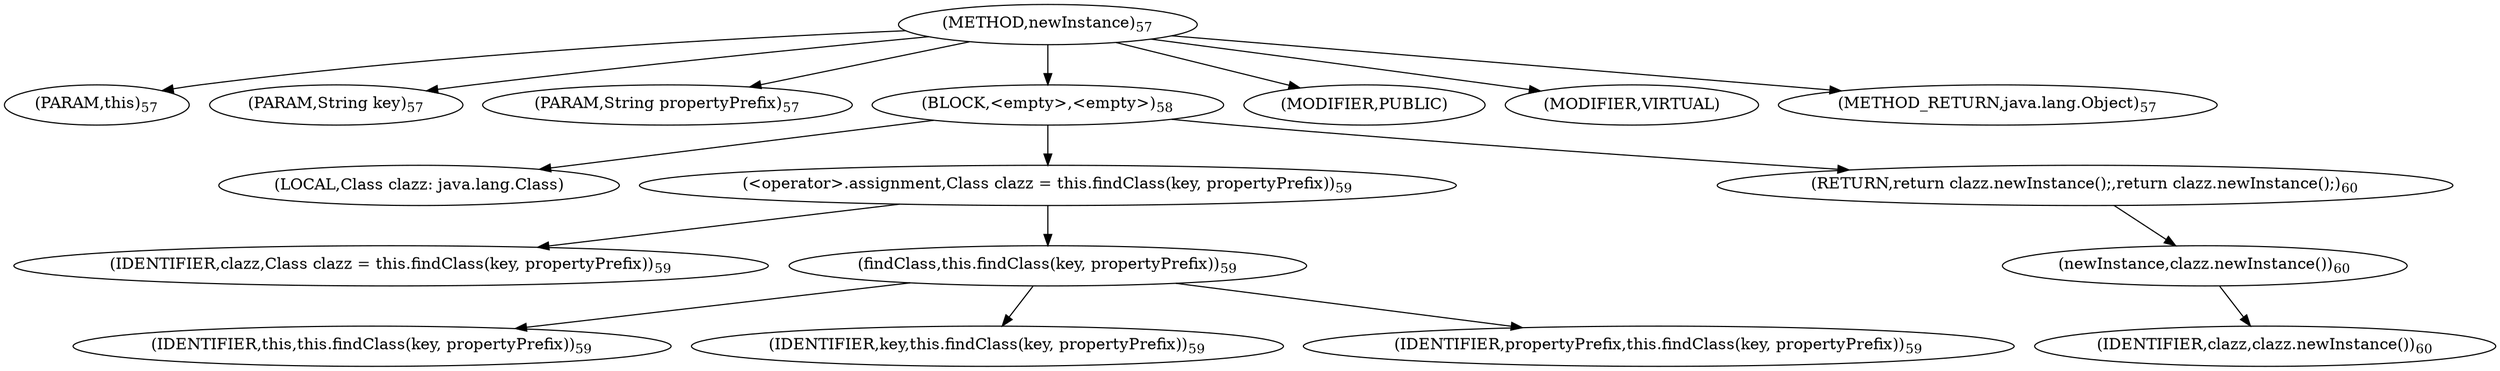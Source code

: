 digraph "newInstance" {  
"105" [label = <(METHOD,newInstance)<SUB>57</SUB>> ]
"10" [label = <(PARAM,this)<SUB>57</SUB>> ]
"106" [label = <(PARAM,String key)<SUB>57</SUB>> ]
"107" [label = <(PARAM,String propertyPrefix)<SUB>57</SUB>> ]
"108" [label = <(BLOCK,&lt;empty&gt;,&lt;empty&gt;)<SUB>58</SUB>> ]
"109" [label = <(LOCAL,Class clazz: java.lang.Class)> ]
"110" [label = <(&lt;operator&gt;.assignment,Class clazz = this.findClass(key, propertyPrefix))<SUB>59</SUB>> ]
"111" [label = <(IDENTIFIER,clazz,Class clazz = this.findClass(key, propertyPrefix))<SUB>59</SUB>> ]
"112" [label = <(findClass,this.findClass(key, propertyPrefix))<SUB>59</SUB>> ]
"9" [label = <(IDENTIFIER,this,this.findClass(key, propertyPrefix))<SUB>59</SUB>> ]
"113" [label = <(IDENTIFIER,key,this.findClass(key, propertyPrefix))<SUB>59</SUB>> ]
"114" [label = <(IDENTIFIER,propertyPrefix,this.findClass(key, propertyPrefix))<SUB>59</SUB>> ]
"115" [label = <(RETURN,return clazz.newInstance();,return clazz.newInstance();)<SUB>60</SUB>> ]
"116" [label = <(newInstance,clazz.newInstance())<SUB>60</SUB>> ]
"117" [label = <(IDENTIFIER,clazz,clazz.newInstance())<SUB>60</SUB>> ]
"118" [label = <(MODIFIER,PUBLIC)> ]
"119" [label = <(MODIFIER,VIRTUAL)> ]
"120" [label = <(METHOD_RETURN,java.lang.Object)<SUB>57</SUB>> ]
  "105" -> "10" 
  "105" -> "106" 
  "105" -> "107" 
  "105" -> "108" 
  "105" -> "118" 
  "105" -> "119" 
  "105" -> "120" 
  "108" -> "109" 
  "108" -> "110" 
  "108" -> "115" 
  "110" -> "111" 
  "110" -> "112" 
  "112" -> "9" 
  "112" -> "113" 
  "112" -> "114" 
  "115" -> "116" 
  "116" -> "117" 
}
